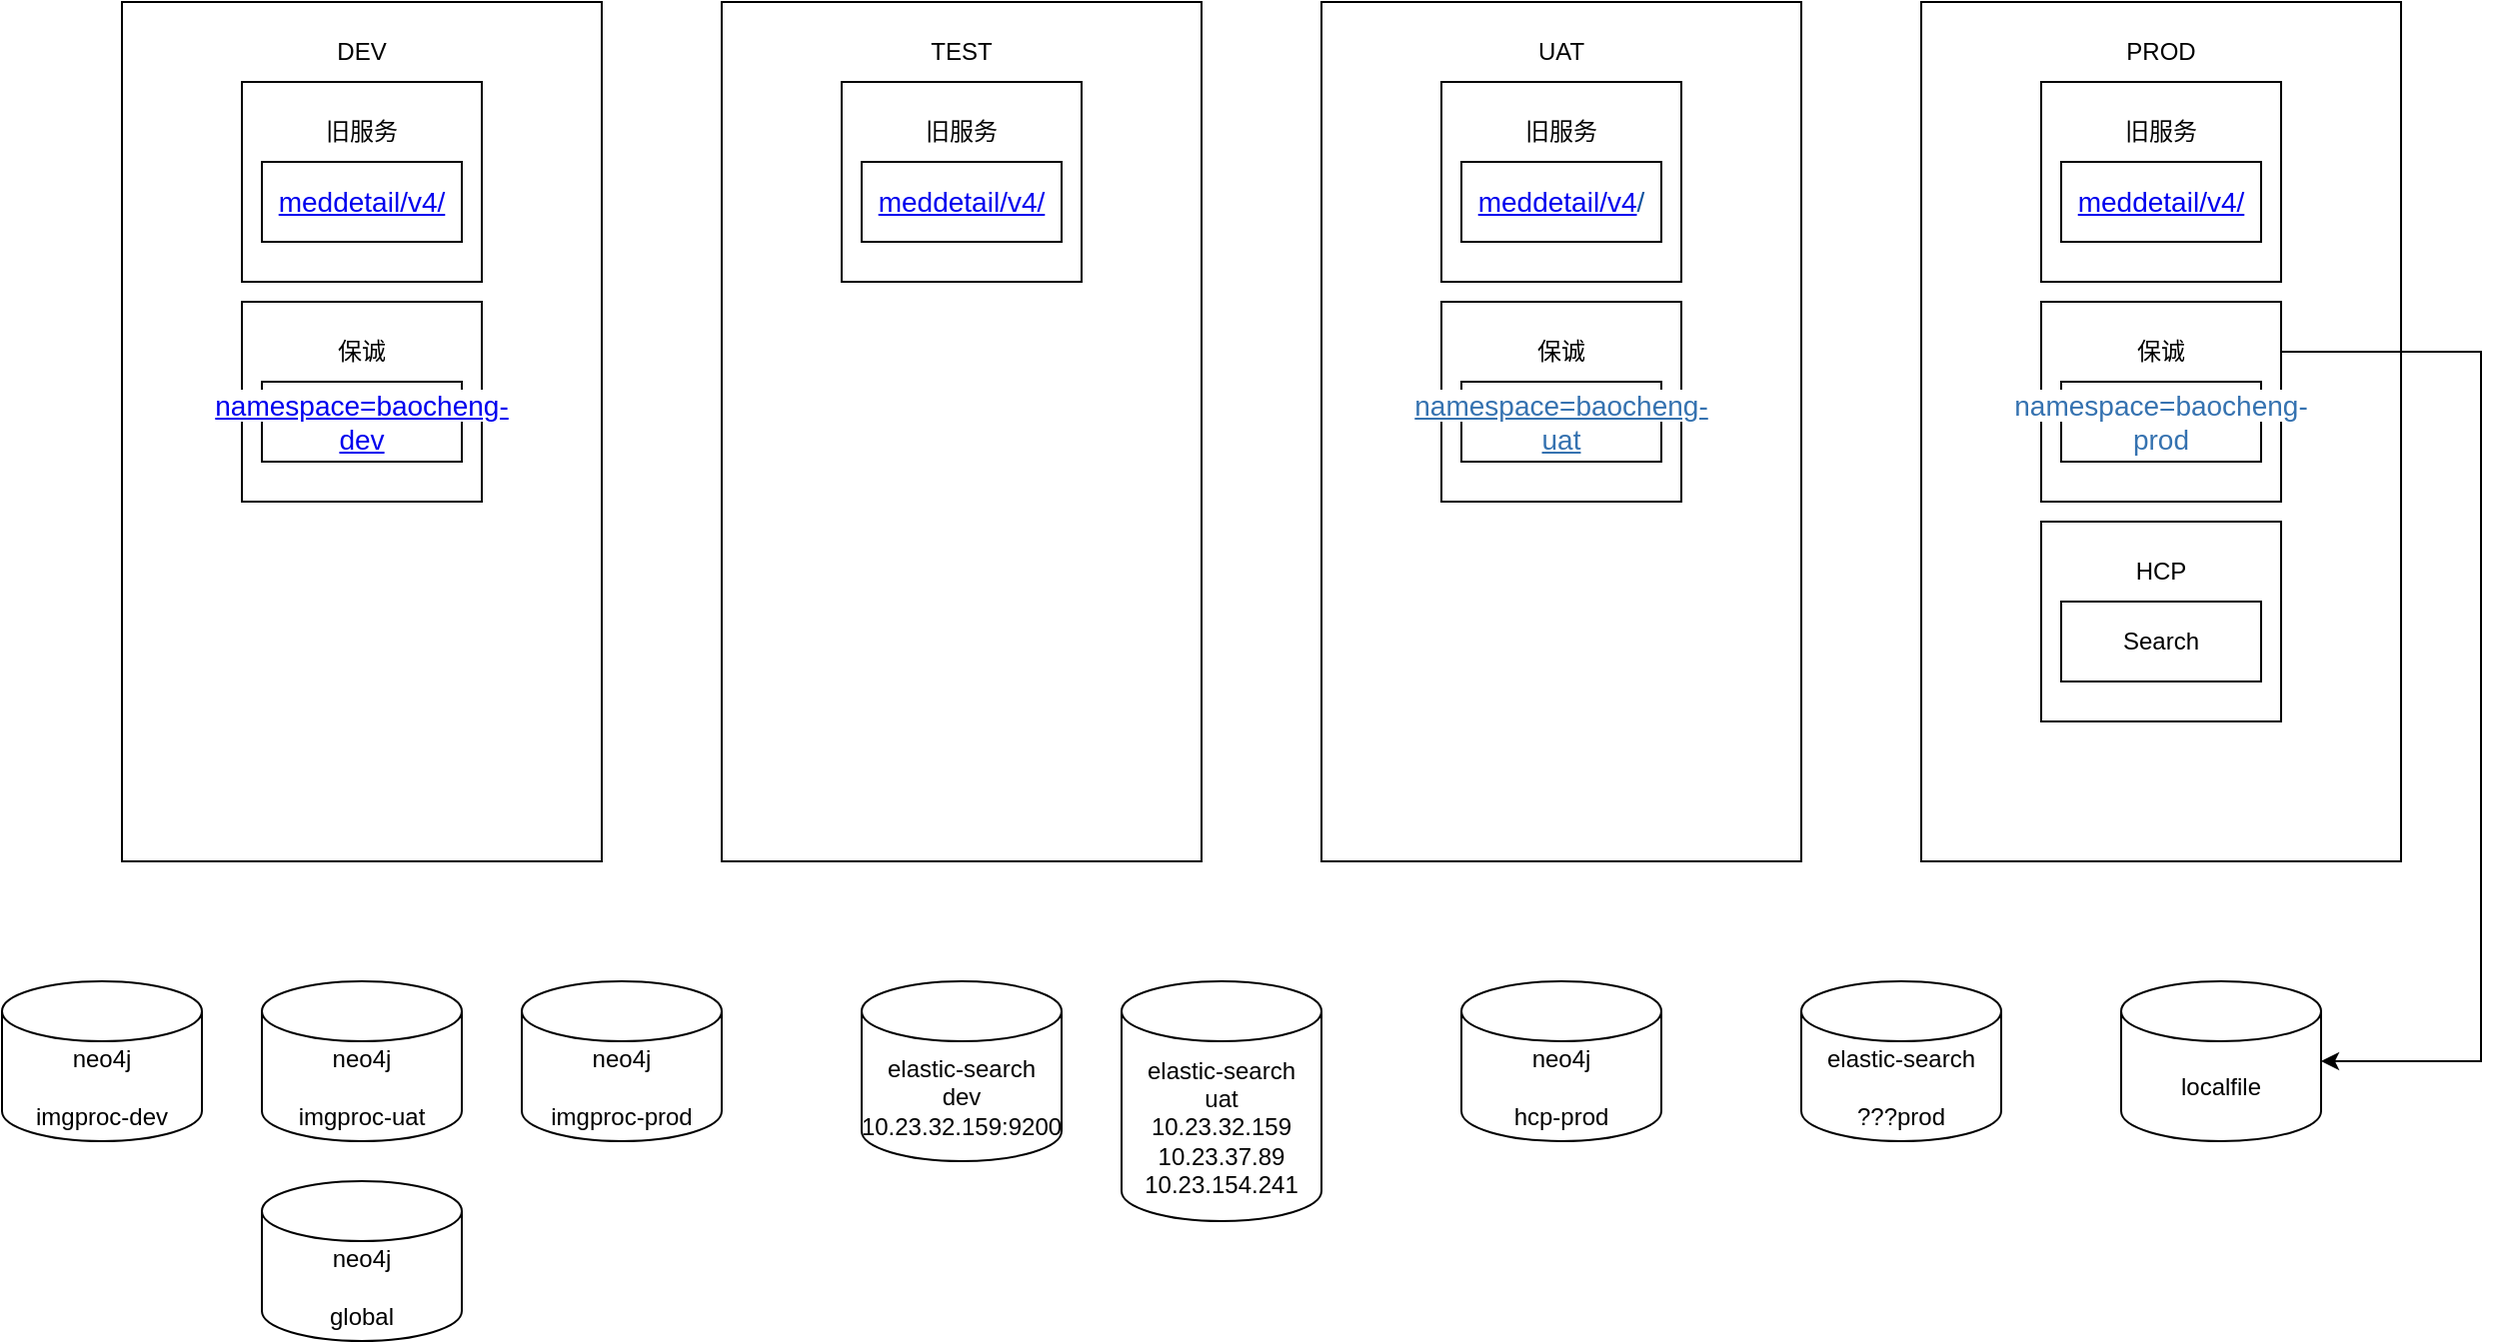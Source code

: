 <mxfile version="20.5.1" type="github">
  <diagram id="wBQlwIpfEwQ50Xts0F6V" name="第 1 页">
    <mxGraphModel dx="2454" dy="1161" grid="1" gridSize="10" guides="1" tooltips="1" connect="1" arrows="1" fold="1" page="1" pageScale="1" pageWidth="850" pageHeight="1100" math="0" shadow="0">
      <root>
        <mxCell id="0" />
        <mxCell id="1" parent="0" />
        <mxCell id="qIHvddNcrJCs_uBIurdM-1" value="neo4j&lt;br&gt;&lt;br&gt;imgproc-dev" style="shape=cylinder3;whiteSpace=wrap;html=1;boundedLbl=1;backgroundOutline=1;size=15;" vertex="1" parent="1">
          <mxGeometry x="-270" y="660" width="100" height="80" as="geometry" />
        </mxCell>
        <mxCell id="qIHvddNcrJCs_uBIurdM-2" value="neo4j&lt;br&gt;&lt;br&gt;hcp-prod" style="shape=cylinder3;whiteSpace=wrap;html=1;boundedLbl=1;backgroundOutline=1;size=15;" vertex="1" parent="1">
          <mxGeometry x="460" y="660" width="100" height="80" as="geometry" />
        </mxCell>
        <mxCell id="qIHvddNcrJCs_uBIurdM-3" value="elastic-search&lt;br&gt;dev&lt;br&gt;10.23.32.159:9200" style="shape=cylinder3;whiteSpace=wrap;html=1;boundedLbl=1;backgroundOutline=1;size=15;" vertex="1" parent="1">
          <mxGeometry x="160" y="660" width="100" height="90" as="geometry" />
        </mxCell>
        <mxCell id="qIHvddNcrJCs_uBIurdM-4" value="elastic-search&lt;br&gt;&lt;br&gt;???prod" style="shape=cylinder3;whiteSpace=wrap;html=1;boundedLbl=1;backgroundOutline=1;size=15;" vertex="1" parent="1">
          <mxGeometry x="630" y="660" width="100" height="80" as="geometry" />
        </mxCell>
        <mxCell id="qIHvddNcrJCs_uBIurdM-5" value="" style="rounded=0;whiteSpace=wrap;html=1;" vertex="1" parent="1">
          <mxGeometry x="-210" y="170" width="240" height="430" as="geometry" />
        </mxCell>
        <mxCell id="qIHvddNcrJCs_uBIurdM-6" value="" style="rounded=0;whiteSpace=wrap;html=1;" vertex="1" parent="1">
          <mxGeometry x="90" y="170" width="240" height="430" as="geometry" />
        </mxCell>
        <mxCell id="qIHvddNcrJCs_uBIurdM-7" value="DEV" style="text;html=1;strokeColor=none;fillColor=none;align=center;verticalAlign=middle;whiteSpace=wrap;rounded=0;" vertex="1" parent="1">
          <mxGeometry x="-120" y="180" width="60" height="30" as="geometry" />
        </mxCell>
        <mxCell id="qIHvddNcrJCs_uBIurdM-8" value="TEST" style="text;html=1;strokeColor=none;fillColor=none;align=center;verticalAlign=middle;whiteSpace=wrap;rounded=0;" vertex="1" parent="1">
          <mxGeometry x="180" y="180" width="60" height="30" as="geometry" />
        </mxCell>
        <mxCell id="qIHvddNcrJCs_uBIurdM-9" value="" style="rounded=0;whiteSpace=wrap;html=1;" vertex="1" parent="1">
          <mxGeometry x="390" y="170" width="240" height="430" as="geometry" />
        </mxCell>
        <mxCell id="qIHvddNcrJCs_uBIurdM-10" value="UAT" style="text;html=1;strokeColor=none;fillColor=none;align=center;verticalAlign=middle;whiteSpace=wrap;rounded=0;" vertex="1" parent="1">
          <mxGeometry x="480" y="180" width="60" height="30" as="geometry" />
        </mxCell>
        <mxCell id="qIHvddNcrJCs_uBIurdM-11" value="" style="rounded=0;whiteSpace=wrap;html=1;" vertex="1" parent="1">
          <mxGeometry x="690" y="170" width="240" height="430" as="geometry" />
        </mxCell>
        <mxCell id="qIHvddNcrJCs_uBIurdM-12" value="PROD" style="text;html=1;strokeColor=none;fillColor=none;align=center;verticalAlign=middle;whiteSpace=wrap;rounded=0;" vertex="1" parent="1">
          <mxGeometry x="780" y="180" width="60" height="30" as="geometry" />
        </mxCell>
        <mxCell id="qIHvddNcrJCs_uBIurdM-13" value="" style="rounded=0;whiteSpace=wrap;html=1;" vertex="1" parent="1">
          <mxGeometry x="750" y="430" width="120" height="100" as="geometry" />
        </mxCell>
        <mxCell id="qIHvddNcrJCs_uBIurdM-14" value="HCP" style="text;html=1;strokeColor=none;fillColor=none;align=center;verticalAlign=middle;whiteSpace=wrap;rounded=0;" vertex="1" parent="1">
          <mxGeometry x="780" y="440" width="60" height="30" as="geometry" />
        </mxCell>
        <mxCell id="qIHvddNcrJCs_uBIurdM-15" value="Search" style="rounded=0;whiteSpace=wrap;html=1;" vertex="1" parent="1">
          <mxGeometry x="760" y="470" width="100" height="40" as="geometry" />
        </mxCell>
        <mxCell id="qIHvddNcrJCs_uBIurdM-19" value="neo4j&lt;br&gt;&lt;br&gt;imgproc-uat" style="shape=cylinder3;whiteSpace=wrap;html=1;boundedLbl=1;backgroundOutline=1;size=15;" vertex="1" parent="1">
          <mxGeometry x="-140" y="660" width="100" height="80" as="geometry" />
        </mxCell>
        <mxCell id="qIHvddNcrJCs_uBIurdM-20" value="neo4j&lt;br&gt;&lt;br&gt;imgproc-prod" style="shape=cylinder3;whiteSpace=wrap;html=1;boundedLbl=1;backgroundOutline=1;size=15;" vertex="1" parent="1">
          <mxGeometry x="-10" y="660" width="100" height="80" as="geometry" />
        </mxCell>
        <mxCell id="qIHvddNcrJCs_uBIurdM-21" value="neo4j&lt;br&gt;&lt;br&gt;global" style="shape=cylinder3;whiteSpace=wrap;html=1;boundedLbl=1;backgroundOutline=1;size=15;" vertex="1" parent="1">
          <mxGeometry x="-140" y="760" width="100" height="80" as="geometry" />
        </mxCell>
        <mxCell id="qIHvddNcrJCs_uBIurdM-22" value="elastic-search&lt;br&gt;uat&lt;br&gt;10.23.32.159&lt;br&gt;10.23.37.89&lt;br&gt;10.23.154.241" style="shape=cylinder3;whiteSpace=wrap;html=1;boundedLbl=1;backgroundOutline=1;size=15;" vertex="1" parent="1">
          <mxGeometry x="290" y="660" width="100" height="120" as="geometry" />
        </mxCell>
        <mxCell id="qIHvddNcrJCs_uBIurdM-24" value="" style="rounded=0;whiteSpace=wrap;html=1;" vertex="1" parent="1">
          <mxGeometry x="-150" y="210" width="120" height="100" as="geometry" />
        </mxCell>
        <mxCell id="qIHvddNcrJCs_uBIurdM-25" value="旧服务" style="text;html=1;strokeColor=none;fillColor=none;align=center;verticalAlign=middle;whiteSpace=wrap;rounded=0;" vertex="1" parent="1">
          <mxGeometry x="-120" y="220" width="60" height="30" as="geometry" />
        </mxCell>
        <mxCell id="qIHvddNcrJCs_uBIurdM-26" value="&lt;span style=&quot;text-align: left; color: rgb(10, 82, 159); text-decoration-line: none; font-family: Arial, sans-serif; font-size: 14px; background-color: rgb(255, 255, 255);&quot; class=&quot;s2&quot;&gt;&lt;a href=&quot;https://el-dev.leapstack.cn/meddetail/v4/docs&quot;&gt;meddetail/v4/&lt;/a&gt;&lt;/span&gt;" style="rounded=0;whiteSpace=wrap;html=1;" vertex="1" parent="1">
          <mxGeometry x="-140" y="250" width="100" height="40" as="geometry" />
        </mxCell>
        <mxCell id="qIHvddNcrJCs_uBIurdM-27" value="" style="rounded=0;whiteSpace=wrap;html=1;" vertex="1" parent="1">
          <mxGeometry x="150" y="210" width="120" height="100" as="geometry" />
        </mxCell>
        <mxCell id="qIHvddNcrJCs_uBIurdM-28" value="旧服务" style="text;html=1;strokeColor=none;fillColor=none;align=center;verticalAlign=middle;whiteSpace=wrap;rounded=0;" vertex="1" parent="1">
          <mxGeometry x="180" y="220" width="60" height="30" as="geometry" />
        </mxCell>
        <mxCell id="qIHvddNcrJCs_uBIurdM-29" value="&lt;span class=&quot;s2&quot; style=&quot;text-align: left; color: rgb(10, 82, 159); text-decoration-line: none; font-family: Arial, sans-serif; font-size: 14px; background-color: rgb(255, 255, 255);&quot;&gt;&lt;a href=&quot;https://el-dev.leapstack.cn/meddetail/v4/docs&quot;&gt;meddetail/v4/&lt;/a&gt;&lt;/span&gt;" style="rounded=0;whiteSpace=wrap;html=1;" vertex="1" parent="1">
          <mxGeometry x="160" y="250" width="100" height="40" as="geometry" />
        </mxCell>
        <mxCell id="qIHvddNcrJCs_uBIurdM-30" value="" style="rounded=0;whiteSpace=wrap;html=1;" vertex="1" parent="1">
          <mxGeometry x="450" y="210" width="120" height="100" as="geometry" />
        </mxCell>
        <mxCell id="qIHvddNcrJCs_uBIurdM-31" value="旧服务" style="text;html=1;strokeColor=none;fillColor=none;align=center;verticalAlign=middle;whiteSpace=wrap;rounded=0;" vertex="1" parent="1">
          <mxGeometry x="480" y="220" width="60" height="30" as="geometry" />
        </mxCell>
        <mxCell id="qIHvddNcrJCs_uBIurdM-32" value="&lt;span class=&quot;s2&quot; style=&quot;text-align: left; color: rgb(10, 82, 159); text-decoration-line: none; font-family: Arial, sans-serif; font-size: 14px; background-color: rgb(255, 255, 255);&quot;&gt;&lt;a href=&quot;https://el-dev.leapstack.cn/meddetail/v4/docs&quot;&gt;meddetail/v4&lt;/a&gt;/&lt;/span&gt;" style="rounded=0;whiteSpace=wrap;html=1;" vertex="1" parent="1">
          <mxGeometry x="460" y="250" width="100" height="40" as="geometry" />
        </mxCell>
        <mxCell id="qIHvddNcrJCs_uBIurdM-33" value="" style="rounded=0;whiteSpace=wrap;html=1;" vertex="1" parent="1">
          <mxGeometry x="750" y="210" width="120" height="100" as="geometry" />
        </mxCell>
        <mxCell id="qIHvddNcrJCs_uBIurdM-34" value="旧服务" style="text;html=1;strokeColor=none;fillColor=none;align=center;verticalAlign=middle;whiteSpace=wrap;rounded=0;" vertex="1" parent="1">
          <mxGeometry x="780" y="220" width="60" height="30" as="geometry" />
        </mxCell>
        <mxCell id="qIHvddNcrJCs_uBIurdM-35" value="&lt;span class=&quot;s2&quot; style=&quot;text-align: left; color: rgb(10, 82, 159); text-decoration-line: none; font-family: Arial, sans-serif; font-size: 14px; background-color: rgb(255, 255, 255);&quot;&gt;&lt;a href=&quot;data:page/id,wBQlwIpfEwQ50Xts0F6V&quot;&gt;meddetail/v4/&lt;/a&gt;&lt;/span&gt;" style="rounded=0;whiteSpace=wrap;html=1;" vertex="1" parent="1">
          <mxGeometry x="760" y="250" width="100" height="40" as="geometry" />
        </mxCell>
        <mxCell id="qIHvddNcrJCs_uBIurdM-36" value="" style="rounded=0;whiteSpace=wrap;html=1;" vertex="1" parent="1">
          <mxGeometry x="750" y="320" width="120" height="100" as="geometry" />
        </mxCell>
        <mxCell id="qIHvddNcrJCs_uBIurdM-37" value="保诚" style="text;html=1;strokeColor=none;fillColor=none;align=center;verticalAlign=middle;whiteSpace=wrap;rounded=0;" vertex="1" parent="1">
          <mxGeometry x="780" y="330" width="60" height="30" as="geometry" />
        </mxCell>
        <mxCell id="qIHvddNcrJCs_uBIurdM-38" value="&lt;a style=&quot;color: rgb(53, 114, 176); text-decoration-line: none; font-family: Arial, sans-serif; font-size: 14px; text-align: start; background-color: rgb(255, 255, 255);&quot; rel=&quot;nofollow&quot; class=&quot;external-link&quot; href=&quot;http://uc-dashboard.internal.leapstack.cn/#/pod?namespace=baocheng-prod&quot;&gt;namespace=baocheng-prod&lt;/a&gt;" style="rounded=0;whiteSpace=wrap;html=1;" vertex="1" parent="1">
          <mxGeometry x="760" y="360" width="100" height="40" as="geometry" />
        </mxCell>
        <mxCell id="qIHvddNcrJCs_uBIurdM-39" value="" style="rounded=0;whiteSpace=wrap;html=1;" vertex="1" parent="1">
          <mxGeometry x="450" y="320" width="120" height="100" as="geometry" />
        </mxCell>
        <mxCell id="qIHvddNcrJCs_uBIurdM-40" value="保诚" style="text;html=1;strokeColor=none;fillColor=none;align=center;verticalAlign=middle;whiteSpace=wrap;rounded=0;" vertex="1" parent="1">
          <mxGeometry x="480" y="330" width="60" height="30" as="geometry" />
        </mxCell>
        <mxCell id="qIHvddNcrJCs_uBIurdM-41" value="&lt;a style=&quot;color: rgb(53, 114, 176); font-family: Arial, sans-serif; font-size: 14px; text-align: start; background-color: rgb(255, 255, 255);&quot; rel=&quot;nofollow&quot; class=&quot;external-link&quot; href=&quot;http://ci-dashboard.internal.leapstack.cn/#/pod?namespace=baocheng-dev&quot;&gt;namespace=baocheng-uat&lt;/a&gt;" style="rounded=0;whiteSpace=wrap;html=1;" vertex="1" parent="1">
          <mxGeometry x="460" y="360" width="100" height="40" as="geometry" />
        </mxCell>
        <mxCell id="qIHvddNcrJCs_uBIurdM-42" value="" style="rounded=0;whiteSpace=wrap;html=1;" vertex="1" parent="1">
          <mxGeometry x="-150" y="320" width="120" height="100" as="geometry" />
        </mxCell>
        <mxCell id="qIHvddNcrJCs_uBIurdM-43" value="保诚" style="text;html=1;strokeColor=none;fillColor=none;align=center;verticalAlign=middle;whiteSpace=wrap;rounded=0;" vertex="1" parent="1">
          <mxGeometry x="-120" y="330" width="60" height="30" as="geometry" />
        </mxCell>
        <mxCell id="qIHvddNcrJCs_uBIurdM-44" value="&lt;font face=&quot;Arial, sans-serif&quot; color=&quot;#3572b0&quot;&gt;&lt;span style=&quot;font-size: 14px; text-align: start; background-color: rgb(255, 255, 255);&quot;&gt;&lt;a href=&quot;http://ci-dashboard.internal.leapstack.cn/#/pod?namespace=baocheng-dev&quot;&gt;namespace=baocheng-dev&lt;/a&gt;&lt;/span&gt;&lt;/font&gt;" style="rounded=0;whiteSpace=wrap;html=1;" vertex="1" parent="1">
          <mxGeometry x="-140" y="360" width="100" height="40" as="geometry" />
        </mxCell>
        <mxCell id="qIHvddNcrJCs_uBIurdM-45" value="localfile" style="shape=cylinder3;whiteSpace=wrap;html=1;boundedLbl=1;backgroundOutline=1;size=15;" vertex="1" parent="1">
          <mxGeometry x="790" y="660" width="100" height="80" as="geometry" />
        </mxCell>
        <mxCell id="qIHvddNcrJCs_uBIurdM-46" value="" style="edgeStyle=elbowEdgeStyle;elbow=horizontal;endArrow=classic;html=1;rounded=0;entryX=1;entryY=0.5;entryDx=0;entryDy=0;entryPerimeter=0;exitX=1;exitY=0.25;exitDx=0;exitDy=0;" edge="1" parent="1" source="qIHvddNcrJCs_uBIurdM-36" target="qIHvddNcrJCs_uBIurdM-45">
          <mxGeometry width="50" height="50" relative="1" as="geometry">
            <mxPoint x="490" y="610" as="sourcePoint" />
            <mxPoint x="540" y="560" as="targetPoint" />
            <Array as="points">
              <mxPoint x="970" y="520" />
            </Array>
          </mxGeometry>
        </mxCell>
      </root>
    </mxGraphModel>
  </diagram>
</mxfile>
